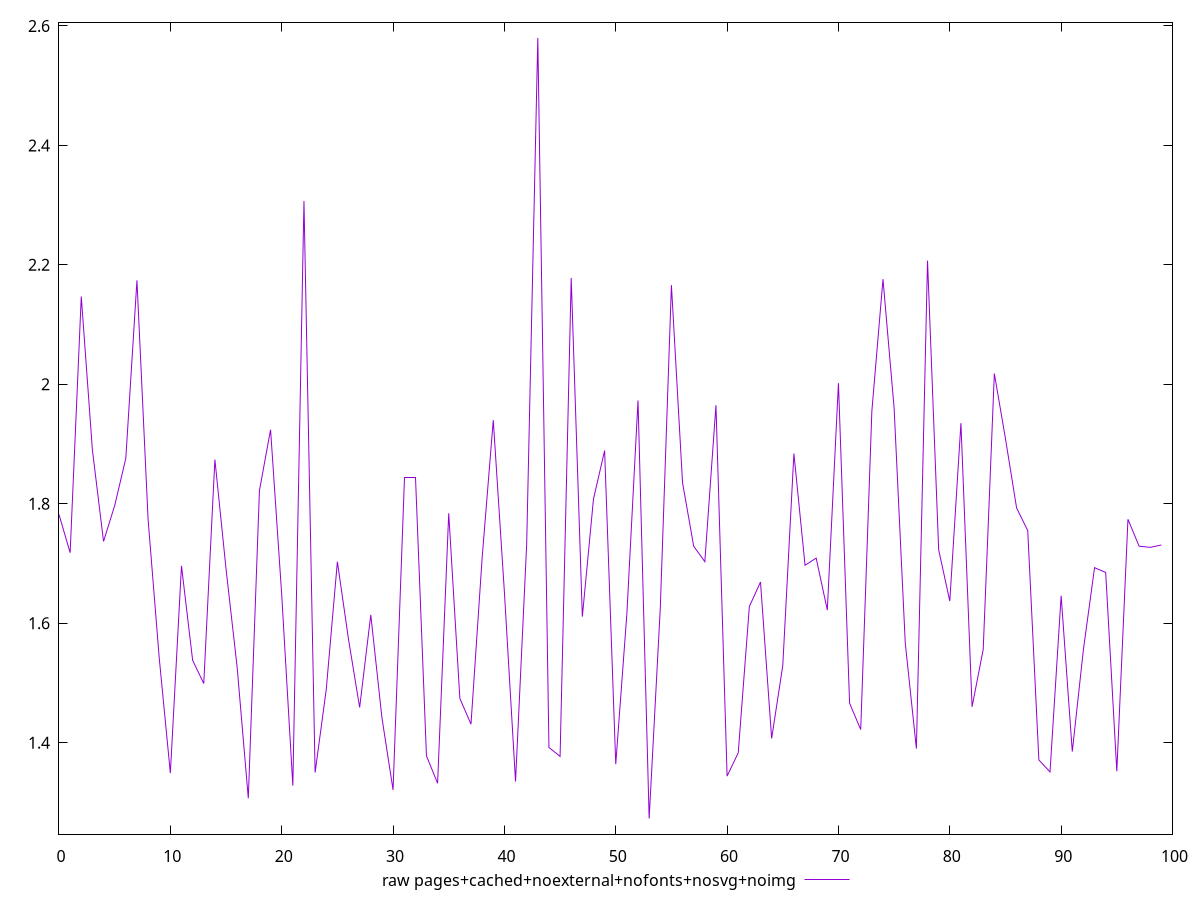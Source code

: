 $_rawPagesCachedNoexternalNofontsNosvgNoimg <<EOF
1.782
1.718
2.1470000000000002
1.8900000000000001
1.737
1.797
1.8760000000000001
2.174
1.774
1.542
1.3490000000000002
1.6960000000000002
1.5379999999999998
1.499
1.8739999999999999
1.6909999999999998
1.526
1.307
1.8219999999999998
1.924
1.6480000000000001
1.328
2.307
1.3499999999999999
1.4889999999999999
1.7029999999999998
1.573
1.4589999999999999
1.614
1.442
1.321
1.8439999999999999
1.8439999999999999
1.3780000000000001
1.332
1.7839999999999998
1.474
1.431
1.7089999999999999
1.94
1.6519999999999997
1.335
1.732
2.58
1.392
1.377
2.178
1.611
1.8079999999999998
1.889
1.3639999999999999
1.6159999999999999
1.9729999999999999
1.273
1.625
2.166
1.835
1.729
1.7029999999999998
1.9649999999999999
1.3439999999999999
1.383
1.6280000000000001
1.669
1.407
1.529
1.8840000000000001
1.697
1.7089999999999999
1.622
2.002
1.466
1.4220000000000002
1.955
2.176
1.9599999999999997
1.567
1.39
2.207
1.723
1.637
1.9349999999999998
1.46
1.556
2.018
1.9089999999999998
1.793
1.7550000000000003
1.371
1.351
1.6460000000000001
1.385
1.556
1.6929999999999998
1.6849999999999998
1.352
1.774
1.729
1.727
1.7309999999999999
EOF
set key outside below
set terminal pngcairo
set output "report_00006_2020-11-02T20-21-41.718Z/server-response-time/pages+cached+noexternal+nofonts+nosvg+noimg//raw.png"
set yrange [1.2468599999999999:2.60614]
plot $_rawPagesCachedNoexternalNofontsNosvgNoimg title "raw pages+cached+noexternal+nofonts+nosvg+noimg" with line ,